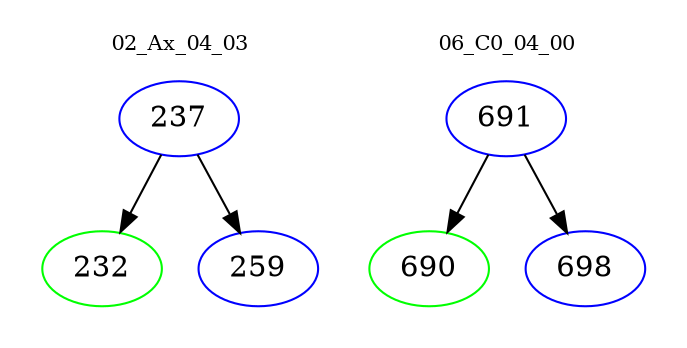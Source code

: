 digraph{
subgraph cluster_0 {
color = white
label = "02_Ax_04_03";
fontsize=10;
T0_237 [label="237", color="blue"]
T0_237 -> T0_232 [color="black"]
T0_232 [label="232", color="green"]
T0_237 -> T0_259 [color="black"]
T0_259 [label="259", color="blue"]
}
subgraph cluster_1 {
color = white
label = "06_C0_04_00";
fontsize=10;
T1_691 [label="691", color="blue"]
T1_691 -> T1_690 [color="black"]
T1_690 [label="690", color="green"]
T1_691 -> T1_698 [color="black"]
T1_698 [label="698", color="blue"]
}
}
